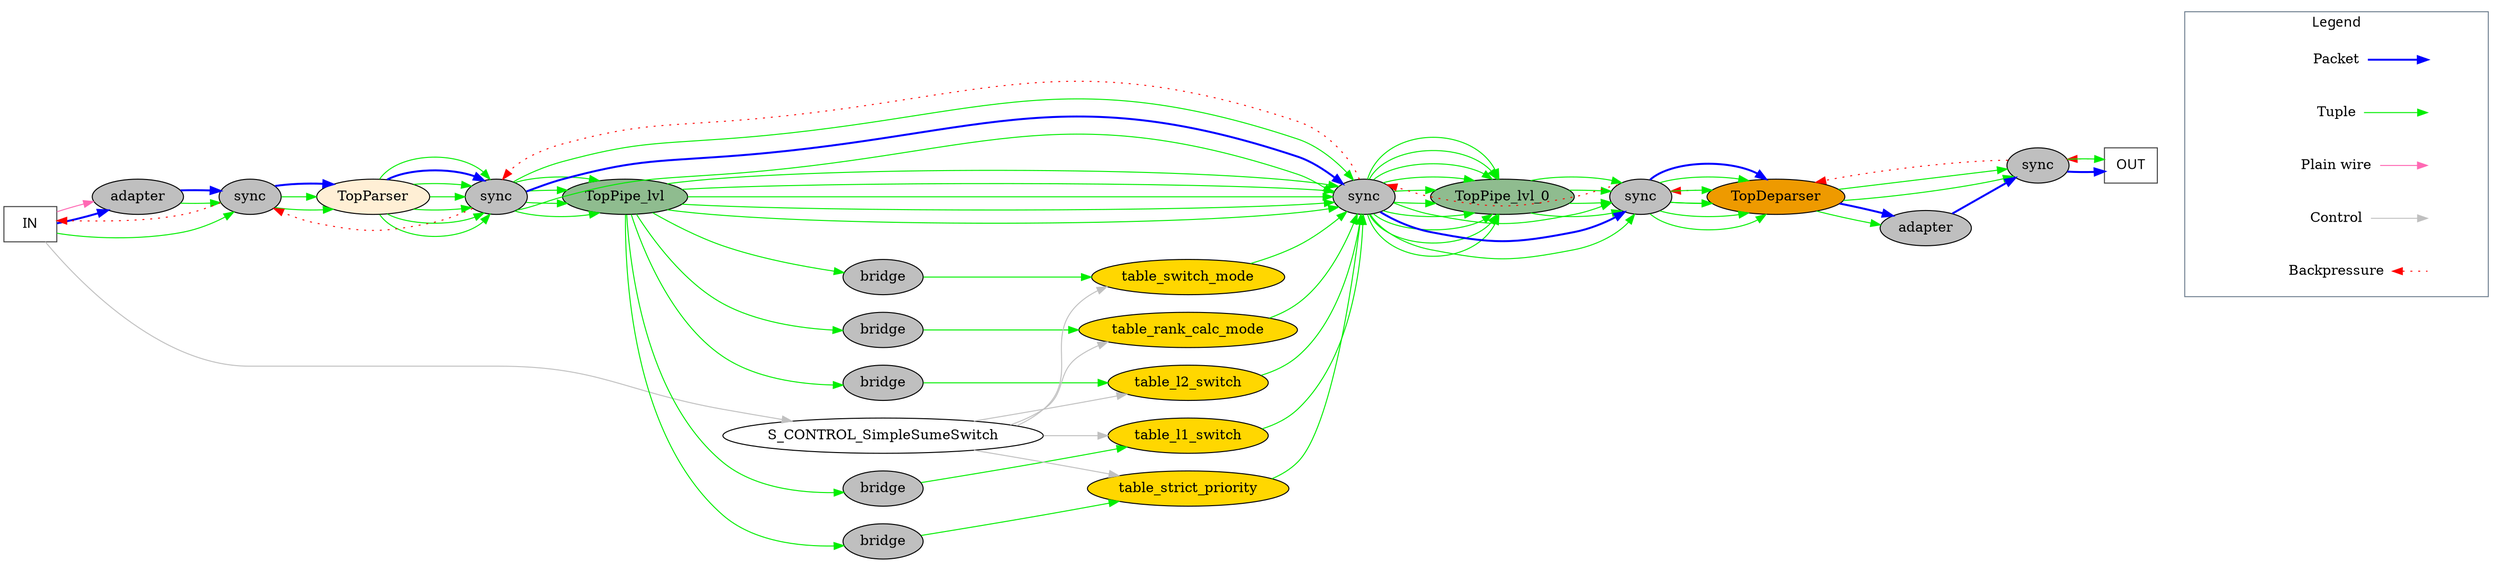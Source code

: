 digraph SimpleSumeSwitch {
rankdir = LR;
_IN_[label = "IN", shape=box, color = gray24,  fontname="times:italic"  ];
_OUT_[label = "OUT", shape=box, color = gray24,  fontname="times:italic"  ];
TopParser[style = filled, fillcolor = papayawhip ];
TopPipe_lvl[style = filled, fillcolor = darkseagreen ];
table_l2_switch[style = filled, fillcolor = gold ];
table_l1_switch[style = filled, fillcolor = gold ];
table_strict_priority[style = filled, fillcolor = gold ];
table_switch_mode[style = filled, fillcolor = gold ];
table_rank_calc_mode[style = filled, fillcolor = gold ];
TopPipe_lvl_0[style = filled, fillcolor = darkseagreen ];
TopDeparser[style = filled, fillcolor = orange2 ];
S_BRIDGER_for_table_l2_switch_tuple_in_request[label = "bridge", style = filled, fillcolor=gray75 ];
S_BRIDGER_for_table_l1_switch_tuple_in_request[label = "bridge", style = filled, fillcolor=gray75 ];
S_BRIDGER_for_table_strict_priority_tuple_in_request[label = "bridge", style = filled, fillcolor=gray75 ];
S_BRIDGER_for_table_switch_mode_tuple_in_request[label = "bridge", style = filled, fillcolor=gray75 ];
S_BRIDGER_for_table_rank_calc_mode_tuple_in_request[label = "bridge", style = filled, fillcolor=gray75 ];
S_PROTOCOL_ADAPTER_INGRESS[label = "adapter", style = filled, fillcolor=gray75 ];
S_PROTOCOL_ADAPTER_EGRESS[label = "adapter", style = filled, fillcolor=gray75 ];
S_SYNCER_for_TopParser[label = "sync", style = filled, fillcolor=gray75 ];
S_SYNCER_for_S_SYNCER_for_S_SYNCER_for_TopDeparser[label = "sync", style = filled, fillcolor=gray75 ];
S_SYNCER_for_S_SYNCER_for_TopDeparser[label = "sync", style = filled, fillcolor=gray75 ];
S_SYNCER_for_TopDeparser[label = "sync", style = filled, fillcolor=gray75 ];
S_SYNCER_for__OUT_[label = "sync", style = filled, fillcolor=gray75 ];
TopPipe_lvl -> S_BRIDGER_for_table_l2_switch_tuple_in_request [color=green2] ;
S_BRIDGER_for_table_l2_switch_tuple_in_request -> table_l2_switch [color=green2] ;
TopPipe_lvl -> S_BRIDGER_for_table_l1_switch_tuple_in_request [color=green2] ;
S_BRIDGER_for_table_l1_switch_tuple_in_request -> table_l1_switch [color=green2] ;
TopPipe_lvl -> S_BRIDGER_for_table_strict_priority_tuple_in_request [color=green2] ;
S_BRIDGER_for_table_strict_priority_tuple_in_request -> table_strict_priority [color=green2] ;
TopPipe_lvl -> S_BRIDGER_for_table_switch_mode_tuple_in_request [color=green2] ;
S_BRIDGER_for_table_switch_mode_tuple_in_request -> table_switch_mode [color=green2] ;
TopPipe_lvl -> S_BRIDGER_for_table_rank_calc_mode_tuple_in_request [color=green2] ;
S_BRIDGER_for_table_rank_calc_mode_tuple_in_request -> table_rank_calc_mode [color=green2] ;
_IN_ -> S_PROTOCOL_ADAPTER_INGRESS [color=blue, style = bold] ;
TopDeparser -> S_PROTOCOL_ADAPTER_EGRESS [color=green2] ;
TopDeparser -> S_PROTOCOL_ADAPTER_EGRESS [color=blue, style = bold] ;
_IN_ -> S_SYNCER_for_TopParser [color=green2] ;
S_SYNCER_for_TopParser -> TopParser [color=green2] ;
S_PROTOCOL_ADAPTER_INGRESS -> S_SYNCER_for_TopParser [color=green2] ;
S_SYNCER_for_TopParser -> TopParser [color=green2] ;
S_PROTOCOL_ADAPTER_INGRESS -> S_SYNCER_for_TopParser [color=blue, style = bold] ;
S_SYNCER_for_TopParser -> TopParser [color=blue, style = bold] ;
TopParser -> S_SYNCER_for_S_SYNCER_for_S_SYNCER_for_TopDeparser [color=green2] ;
S_SYNCER_for_S_SYNCER_for_S_SYNCER_for_TopDeparser -> TopPipe_lvl [color=green2] ;
TopParser -> S_SYNCER_for_S_SYNCER_for_S_SYNCER_for_TopDeparser [color=green2] ;
S_SYNCER_for_S_SYNCER_for_S_SYNCER_for_TopDeparser -> TopPipe_lvl [color=green2] ;
TopParser -> S_SYNCER_for_S_SYNCER_for_S_SYNCER_for_TopDeparser [color=green2] ;
S_SYNCER_for_S_SYNCER_for_S_SYNCER_for_TopDeparser -> TopPipe_lvl [color=green2] ;
TopParser -> S_SYNCER_for_S_SYNCER_for_S_SYNCER_for_TopDeparser [color=green2] ;
S_SYNCER_for_S_SYNCER_for_S_SYNCER_for_TopDeparser -> TopPipe_lvl [color=green2] ;
TopParser -> S_SYNCER_for_S_SYNCER_for_S_SYNCER_for_TopDeparser [color=green2] ;
TopParser -> S_SYNCER_for_S_SYNCER_for_S_SYNCER_for_TopDeparser [color=blue, style = bold] ;
TopParser -> S_SYNCER_for_S_SYNCER_for_S_SYNCER_for_TopDeparser [color=green2] ;
TopPipe_lvl -> S_SYNCER_for_S_SYNCER_for_TopDeparser [color=green2] ;
S_SYNCER_for_S_SYNCER_for_TopDeparser -> TopPipe_lvl_0 [color=green2] ;
TopPipe_lvl -> S_SYNCER_for_S_SYNCER_for_TopDeparser [color=green2] ;
S_SYNCER_for_S_SYNCER_for_TopDeparser -> TopPipe_lvl_0 [color=green2] ;
TopPipe_lvl -> S_SYNCER_for_S_SYNCER_for_TopDeparser [color=green2] ;
S_SYNCER_for_S_SYNCER_for_TopDeparser -> TopPipe_lvl_0 [color=green2] ;
TopPipe_lvl -> S_SYNCER_for_S_SYNCER_for_TopDeparser [color=green2] ;
S_SYNCER_for_S_SYNCER_for_TopDeparser -> TopPipe_lvl_0 [color=green2] ;
TopPipe_lvl -> S_SYNCER_for_S_SYNCER_for_TopDeparser [color=green2] ;
S_SYNCER_for_S_SYNCER_for_TopDeparser -> TopPipe_lvl_0 [color=green2] ;
table_l2_switch -> S_SYNCER_for_S_SYNCER_for_TopDeparser [color=green2] ;
S_SYNCER_for_S_SYNCER_for_TopDeparser -> TopPipe_lvl_0 [color=green2] ;
table_l1_switch -> S_SYNCER_for_S_SYNCER_for_TopDeparser [color=green2] ;
S_SYNCER_for_S_SYNCER_for_TopDeparser -> TopPipe_lvl_0 [color=green2] ;
table_strict_priority -> S_SYNCER_for_S_SYNCER_for_TopDeparser [color=green2] ;
S_SYNCER_for_S_SYNCER_for_TopDeparser -> TopPipe_lvl_0 [color=green2] ;
table_switch_mode -> S_SYNCER_for_S_SYNCER_for_TopDeparser [color=green2] ;
S_SYNCER_for_S_SYNCER_for_TopDeparser -> TopPipe_lvl_0 [color=green2] ;
table_rank_calc_mode -> S_SYNCER_for_S_SYNCER_for_TopDeparser [color=green2] ;
S_SYNCER_for_S_SYNCER_for_TopDeparser -> TopPipe_lvl_0 [color=green2] ;
S_SYNCER_for_S_SYNCER_for_S_SYNCER_for_TopDeparser -> S_SYNCER_for_S_SYNCER_for_TopDeparser [color=green2] ;
S_SYNCER_for_S_SYNCER_for_S_SYNCER_for_TopDeparser -> S_SYNCER_for_S_SYNCER_for_TopDeparser [color=blue, style = bold] ;
S_SYNCER_for_S_SYNCER_for_S_SYNCER_for_TopDeparser -> S_SYNCER_for_S_SYNCER_for_TopDeparser [color=green2] ;
TopPipe_lvl_0 -> S_SYNCER_for_TopDeparser [color=green2] ;
S_SYNCER_for_TopDeparser -> TopDeparser [color=green2] ;
TopPipe_lvl_0 -> S_SYNCER_for_TopDeparser [color=green2] ;
S_SYNCER_for_TopDeparser -> TopDeparser [color=green2] ;
TopPipe_lvl_0 -> S_SYNCER_for_TopDeparser [color=green2] ;
S_SYNCER_for_TopDeparser -> TopDeparser [color=green2] ;
TopPipe_lvl_0 -> S_SYNCER_for_TopDeparser [color=green2] ;
S_SYNCER_for_TopDeparser -> TopDeparser [color=green2] ;
S_SYNCER_for_S_SYNCER_for_TopDeparser -> S_SYNCER_for_TopDeparser [color=green2] ;
S_SYNCER_for_TopDeparser -> TopDeparser [color=green2] ;
S_SYNCER_for_S_SYNCER_for_TopDeparser -> S_SYNCER_for_TopDeparser [color=blue, style = bold] ;
S_SYNCER_for_TopDeparser -> TopDeparser [color=blue, style = bold] ;
S_SYNCER_for_S_SYNCER_for_TopDeparser -> S_SYNCER_for_TopDeparser [color=green2] ;
S_SYNCER_for_TopDeparser -> TopDeparser [color=green2] ;
TopDeparser -> S_SYNCER_for__OUT_ [color=green2] ;
S_SYNCER_for__OUT_ -> _OUT_ [color=green2] ;
TopDeparser -> S_SYNCER_for__OUT_ [color=green2] ;
S_SYNCER_for__OUT_ -> _OUT_ [color=green2] ;
S_PROTOCOL_ADAPTER_EGRESS -> S_SYNCER_for__OUT_ [color=blue, style = bold] ;
S_SYNCER_for__OUT_ -> _OUT_ [color=blue, style = bold] ;
S_CONTROL_SimpleSumeSwitch -> table_l2_switch [color=gray] ;
S_CONTROL_SimpleSumeSwitch -> table_l1_switch [color=gray] ;
S_CONTROL_SimpleSumeSwitch -> table_strict_priority [color=gray] ;
S_CONTROL_SimpleSumeSwitch -> table_switch_mode [color=gray] ;
S_CONTROL_SimpleSumeSwitch -> table_rank_calc_mode [color=gray] ;
_IN_ -> S_CONTROL_SimpleSumeSwitch [color=gray] ;
_IN_ -> S_PROTOCOL_ADAPTER_INGRESS [color=hotpink] ;
S_SYNCER_for__OUT_ -> TopDeparser [color=red] [style=dotted] [constraint=false] ;
S_SYNCER_for_TopDeparser -> S_SYNCER_for_S_SYNCER_for_TopDeparser [color=red] [style=dotted] [constraint=false] ;
S_SYNCER_for_S_SYNCER_for_TopDeparser -> S_SYNCER_for_S_SYNCER_for_S_SYNCER_for_TopDeparser [color=red] [style=dotted] [constraint=false] ;
S_SYNCER_for_S_SYNCER_for_S_SYNCER_for_TopDeparser -> S_SYNCER_for_TopParser [color=red] [style=dotted] [constraint=false] ;
S_SYNCER_for_TopParser -> _IN_ [color=red] [style=dotted] [constraint=false] ;
TopDeparser -> S_SYNCER_for_TopDeparser [color=red] [style=dotted] [constraint=false] ;
_OUT_ -> S_SYNCER_for__OUT_ [color=red] [style=dotted] [constraint=false] ;
subgraph cluster_0 { 
    node [shape=plaintext];
    
    k4 [label = "Backpressure" ];
    k1 [label = "Control" ]; 
    k5 [label = "Plain wire" ];
    k3 [label = "Tuple" ];
    k2 [label = "Packet" ];

    d1 [label = "" ];
    d2 [label = "" ];
    d3 [label = "" ];
    d4 [label = "" ];
    d5 [label = "" ];

    anchor [label = "" ];
    
    anchor -> k2 [style=invis];
    anchor -> k3 [style=invis];  
    anchor -> k1 [style=invis];
    anchor -> k5 [style=invis];  
    anchor -> k4 [style=invis];  
    
    k2 -> d2 [color=blue, style=bold];
    k3 -> d3 [color=green2];
    k1 -> d1 [color=gray];
    k5 -> d5 [color=hotpink];
    k4 -> d4 [color=red, style=dotted, dir=back];
    
    label = "Legend"; fontname="times:bold";
    color=SlateGray
}
_OUT_ -> anchor [style=invis];

}
